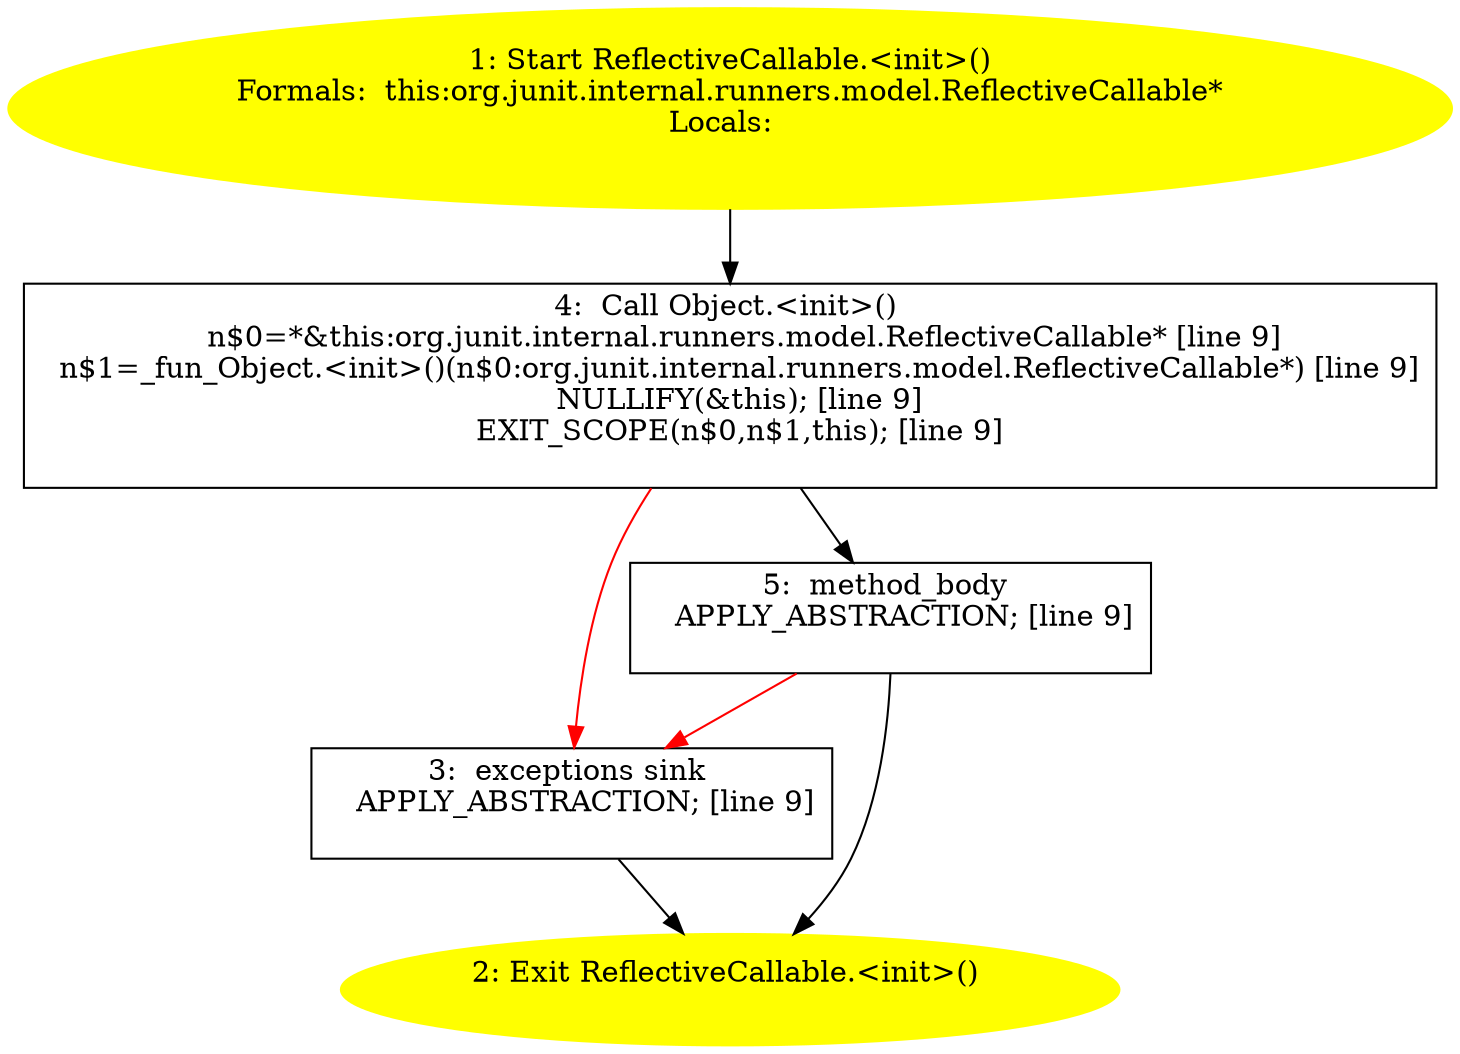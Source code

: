 /* @generated */
digraph cfg {
"org.junit.internal.runners.model.ReflectiveCallable.<init>().b7f4a18a3d94c18de72335874d010b5f_1" [label="1: Start ReflectiveCallable.<init>()\nFormals:  this:org.junit.internal.runners.model.ReflectiveCallable*\nLocals:  \n  " color=yellow style=filled]
	

	 "org.junit.internal.runners.model.ReflectiveCallable.<init>().b7f4a18a3d94c18de72335874d010b5f_1" -> "org.junit.internal.runners.model.ReflectiveCallable.<init>().b7f4a18a3d94c18de72335874d010b5f_4" ;
"org.junit.internal.runners.model.ReflectiveCallable.<init>().b7f4a18a3d94c18de72335874d010b5f_2" [label="2: Exit ReflectiveCallable.<init>() \n  " color=yellow style=filled]
	

"org.junit.internal.runners.model.ReflectiveCallable.<init>().b7f4a18a3d94c18de72335874d010b5f_3" [label="3:  exceptions sink \n   APPLY_ABSTRACTION; [line 9]\n " shape="box"]
	

	 "org.junit.internal.runners.model.ReflectiveCallable.<init>().b7f4a18a3d94c18de72335874d010b5f_3" -> "org.junit.internal.runners.model.ReflectiveCallable.<init>().b7f4a18a3d94c18de72335874d010b5f_2" ;
"org.junit.internal.runners.model.ReflectiveCallable.<init>().b7f4a18a3d94c18de72335874d010b5f_4" [label="4:  Call Object.<init>() \n   n$0=*&this:org.junit.internal.runners.model.ReflectiveCallable* [line 9]\n  n$1=_fun_Object.<init>()(n$0:org.junit.internal.runners.model.ReflectiveCallable*) [line 9]\n  NULLIFY(&this); [line 9]\n  EXIT_SCOPE(n$0,n$1,this); [line 9]\n " shape="box"]
	

	 "org.junit.internal.runners.model.ReflectiveCallable.<init>().b7f4a18a3d94c18de72335874d010b5f_4" -> "org.junit.internal.runners.model.ReflectiveCallable.<init>().b7f4a18a3d94c18de72335874d010b5f_5" ;
	 "org.junit.internal.runners.model.ReflectiveCallable.<init>().b7f4a18a3d94c18de72335874d010b5f_4" -> "org.junit.internal.runners.model.ReflectiveCallable.<init>().b7f4a18a3d94c18de72335874d010b5f_3" [color="red" ];
"org.junit.internal.runners.model.ReflectiveCallable.<init>().b7f4a18a3d94c18de72335874d010b5f_5" [label="5:  method_body \n   APPLY_ABSTRACTION; [line 9]\n " shape="box"]
	

	 "org.junit.internal.runners.model.ReflectiveCallable.<init>().b7f4a18a3d94c18de72335874d010b5f_5" -> "org.junit.internal.runners.model.ReflectiveCallable.<init>().b7f4a18a3d94c18de72335874d010b5f_2" ;
	 "org.junit.internal.runners.model.ReflectiveCallable.<init>().b7f4a18a3d94c18de72335874d010b5f_5" -> "org.junit.internal.runners.model.ReflectiveCallable.<init>().b7f4a18a3d94c18de72335874d010b5f_3" [color="red" ];
}
